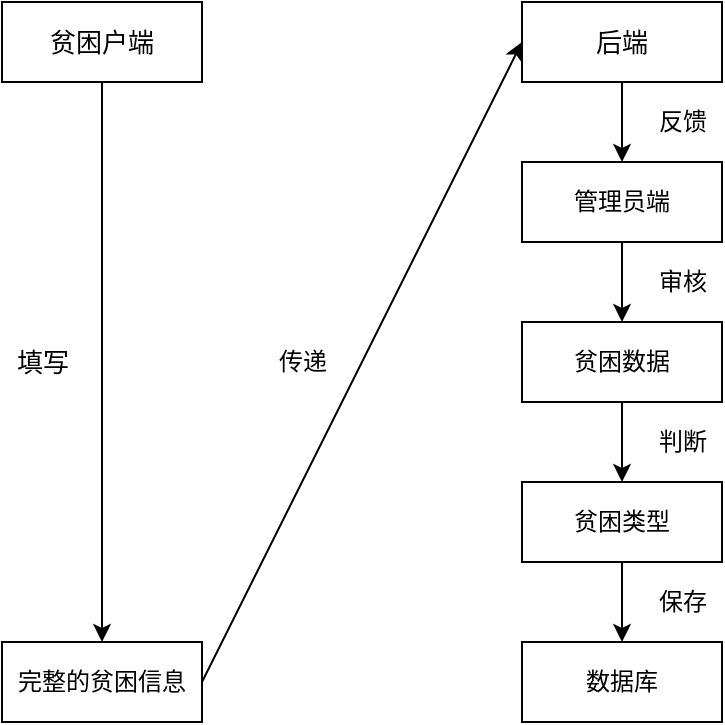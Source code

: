 <mxfile version="14.6.13" type="github" pages="5"><diagram id="RVEgbbkbFATbmKP0elLa" name="Page-1"><mxGraphModel dx="1038" dy="580" grid="0" gridSize="10" guides="1" tooltips="1" connect="1" arrows="1" fold="1" page="1" pageScale="1" pageWidth="827" pageHeight="1169" math="0" shadow="0"><root><mxCell id="0"/><mxCell id="1" parent="0"/><mxCell id="ZHGx2HZGE8gL_syY8hRg-3" value="" style="edgeStyle=orthogonalEdgeStyle;rounded=0;orthogonalLoop=1;jettySize=auto;html=1;" parent="1" source="ZHGx2HZGE8gL_syY8hRg-1" target="ZHGx2HZGE8gL_syY8hRg-2" edge="1"><mxGeometry relative="1" as="geometry"/></mxCell><mxCell id="ZHGx2HZGE8gL_syY8hRg-1" value="&lt;font style=&quot;font-size: 13px&quot;&gt;贫困户端&lt;/font&gt;" style="rounded=0;whiteSpace=wrap;html=1;" parent="1" vertex="1"><mxGeometry x="80" y="160" width="100" height="40" as="geometry"/></mxCell><mxCell id="ZHGx2HZGE8gL_syY8hRg-2" value="完整的贫困信息" style="rounded=0;whiteSpace=wrap;html=1;" parent="1" vertex="1"><mxGeometry x="80" y="480" width="100" height="40" as="geometry"/></mxCell><mxCell id="ZHGx2HZGE8gL_syY8hRg-4" value="&lt;font style=&quot;font-size: 13px&quot;&gt;填写&lt;/font&gt;" style="text;html=1;align=center;verticalAlign=middle;resizable=0;points=[];autosize=1;strokeColor=none;" parent="1" vertex="1"><mxGeometry x="80" y="330" width="40" height="20" as="geometry"/></mxCell><mxCell id="ZHGx2HZGE8gL_syY8hRg-13" style="edgeStyle=orthogonalEdgeStyle;rounded=0;orthogonalLoop=1;jettySize=auto;html=1;" parent="1" source="ZHGx2HZGE8gL_syY8hRg-8" edge="1"><mxGeometry relative="1" as="geometry"><mxPoint x="390" y="240" as="targetPoint"/></mxGeometry></mxCell><mxCell id="ZHGx2HZGE8gL_syY8hRg-8" value="&lt;font style=&quot;font-size: 13px&quot;&gt;后端&lt;/font&gt;" style="rounded=0;whiteSpace=wrap;html=1;" parent="1" vertex="1"><mxGeometry x="340" y="160" width="100" height="40" as="geometry"/></mxCell><mxCell id="ZHGx2HZGE8gL_syY8hRg-10" value="" style="endArrow=classic;html=1;entryX=0;entryY=0.5;entryDx=0;entryDy=0;exitX=1;exitY=0.5;exitDx=0;exitDy=0;" parent="1" source="ZHGx2HZGE8gL_syY8hRg-2" target="ZHGx2HZGE8gL_syY8hRg-8" edge="1"><mxGeometry width="50" height="50" relative="1" as="geometry"><mxPoint x="180" y="430" as="sourcePoint"/><mxPoint x="330" y="180" as="targetPoint"/><Array as="points"/></mxGeometry></mxCell><mxCell id="ZHGx2HZGE8gL_syY8hRg-11" value="传递" style="text;html=1;align=center;verticalAlign=middle;resizable=0;points=[];autosize=1;strokeColor=none;" parent="1" vertex="1"><mxGeometry x="210" y="330" width="40" height="20" as="geometry"/></mxCell><mxCell id="ZHGx2HZGE8gL_syY8hRg-16" style="edgeStyle=orthogonalEdgeStyle;rounded=0;orthogonalLoop=1;jettySize=auto;html=1;" parent="1" source="ZHGx2HZGE8gL_syY8hRg-14" edge="1"><mxGeometry relative="1" as="geometry"><mxPoint x="390" y="320" as="targetPoint"/></mxGeometry></mxCell><mxCell id="ZHGx2HZGE8gL_syY8hRg-14" value="管理员端" style="rounded=0;whiteSpace=wrap;html=1;" parent="1" vertex="1"><mxGeometry x="340" y="240" width="100" height="40" as="geometry"/></mxCell><mxCell id="ZHGx2HZGE8gL_syY8hRg-15" value="反馈" style="text;html=1;align=center;verticalAlign=middle;resizable=0;points=[];autosize=1;strokeColor=none;" parent="1" vertex="1"><mxGeometry x="400" y="210" width="40" height="20" as="geometry"/></mxCell><mxCell id="ZHGx2HZGE8gL_syY8hRg-20" value="" style="edgeStyle=orthogonalEdgeStyle;rounded=0;orthogonalLoop=1;jettySize=auto;html=1;" parent="1" source="ZHGx2HZGE8gL_syY8hRg-17" target="ZHGx2HZGE8gL_syY8hRg-19" edge="1"><mxGeometry relative="1" as="geometry"/></mxCell><mxCell id="ZHGx2HZGE8gL_syY8hRg-17" value="贫困数据" style="rounded=0;whiteSpace=wrap;html=1;" parent="1" vertex="1"><mxGeometry x="340" y="320" width="100" height="40" as="geometry"/></mxCell><mxCell id="ZHGx2HZGE8gL_syY8hRg-18" value="审核" style="text;html=1;align=center;verticalAlign=middle;resizable=0;points=[];autosize=1;strokeColor=none;" parent="1" vertex="1"><mxGeometry x="400" y="290" width="40" height="20" as="geometry"/></mxCell><mxCell id="ZHGx2HZGE8gL_syY8hRg-23" value="" style="edgeStyle=orthogonalEdgeStyle;rounded=0;orthogonalLoop=1;jettySize=auto;html=1;" parent="1" source="ZHGx2HZGE8gL_syY8hRg-19" target="ZHGx2HZGE8gL_syY8hRg-22" edge="1"><mxGeometry relative="1" as="geometry"/></mxCell><mxCell id="ZHGx2HZGE8gL_syY8hRg-19" value="贫困类型" style="rounded=0;whiteSpace=wrap;html=1;" parent="1" vertex="1"><mxGeometry x="340" y="400" width="100" height="40" as="geometry"/></mxCell><mxCell id="ZHGx2HZGE8gL_syY8hRg-21" value="判断" style="text;html=1;align=center;verticalAlign=middle;resizable=0;points=[];autosize=1;strokeColor=none;" parent="1" vertex="1"><mxGeometry x="400" y="370" width="40" height="20" as="geometry"/></mxCell><mxCell id="ZHGx2HZGE8gL_syY8hRg-22" value="数据库" style="rounded=0;whiteSpace=wrap;html=1;" parent="1" vertex="1"><mxGeometry x="340" y="480" width="100" height="40" as="geometry"/></mxCell><mxCell id="ZHGx2HZGE8gL_syY8hRg-24" value="保存" style="text;html=1;align=center;verticalAlign=middle;resizable=0;points=[];autosize=1;strokeColor=none;" parent="1" vertex="1"><mxGeometry x="400" y="450" width="40" height="20" as="geometry"/></mxCell></root></mxGraphModel></diagram><diagram id="8DiOGM7AH7LgtDEzM663" name="Page-2"><mxGraphModel dx="1038" dy="580" grid="0" gridSize="10" guides="1" tooltips="1" connect="1" arrows="1" fold="1" page="1" pageScale="1" pageWidth="827" pageHeight="1169" math="0" shadow="0"><root><mxCell id="jmt0HAjEI3Izf8CFsgJx-0"/><mxCell id="jmt0HAjEI3Izf8CFsgJx-1" parent="jmt0HAjEI3Izf8CFsgJx-0"/><mxCell id="jKVsdHDgzJNR6qKINqi9-1" value="" style="edgeStyle=orthogonalEdgeStyle;rounded=0;orthogonalLoop=1;jettySize=auto;html=1;" parent="jmt0HAjEI3Izf8CFsgJx-1" source="NeMFej2NEnj7kjuR1-jh-0" target="jKVsdHDgzJNR6qKINqi9-0" edge="1"><mxGeometry relative="1" as="geometry"/></mxCell><mxCell id="NeMFej2NEnj7kjuR1-jh-0" value="管理员端" style="rounded=0;whiteSpace=wrap;html=1;" parent="jmt0HAjEI3Izf8CFsgJx-1" vertex="1"><mxGeometry x="80" y="160" width="100" height="40" as="geometry"/></mxCell><mxCell id="jKVsdHDgzJNR6qKINqi9-4" value="" style="edgeStyle=orthogonalEdgeStyle;rounded=0;orthogonalLoop=1;jettySize=auto;html=1;" parent="jmt0HAjEI3Izf8CFsgJx-1" source="jKVsdHDgzJNR6qKINqi9-0" target="jKVsdHDgzJNR6qKINqi9-3" edge="1"><mxGeometry relative="1" as="geometry"/></mxCell><mxCell id="jKVsdHDgzJNR6qKINqi9-0" value="贫困信息" style="rounded=0;whiteSpace=wrap;html=1;" parent="jmt0HAjEI3Izf8CFsgJx-1" vertex="1"><mxGeometry x="80" y="260" width="100" height="40" as="geometry"/></mxCell><mxCell id="jKVsdHDgzJNR6qKINqi9-2" value="查看" style="text;html=1;align=center;verticalAlign=middle;resizable=0;points=[];autosize=1;strokeColor=none;" parent="jmt0HAjEI3Izf8CFsgJx-1" vertex="1"><mxGeometry x="140" y="220" width="40" height="20" as="geometry"/></mxCell><mxCell id="jKVsdHDgzJNR6qKINqi9-7" value="" style="edgeStyle=orthogonalEdgeStyle;rounded=0;orthogonalLoop=1;jettySize=auto;html=1;" parent="jmt0HAjEI3Izf8CFsgJx-1" source="jKVsdHDgzJNR6qKINqi9-3" target="jKVsdHDgzJNR6qKINqi9-6" edge="1"><mxGeometry relative="1" as="geometry"/></mxCell><mxCell id="jKVsdHDgzJNR6qKINqi9-3" value="帮扶措施" style="rounded=0;whiteSpace=wrap;html=1;" parent="jmt0HAjEI3Izf8CFsgJx-1" vertex="1"><mxGeometry x="80" y="360" width="100" height="40" as="geometry"/></mxCell><mxCell id="jKVsdHDgzJNR6qKINqi9-5" value="制定" style="text;html=1;align=center;verticalAlign=middle;resizable=0;points=[];autosize=1;strokeColor=none;" parent="jmt0HAjEI3Izf8CFsgJx-1" vertex="1"><mxGeometry x="140" y="320" width="40" height="20" as="geometry"/></mxCell><mxCell id="zY1ez2yMlVVjgG79thiP-1" value="" style="edgeStyle=orthogonalEdgeStyle;rounded=0;orthogonalLoop=1;jettySize=auto;html=1;" parent="jmt0HAjEI3Izf8CFsgJx-1" source="jKVsdHDgzJNR6qKINqi9-6" target="zY1ez2yMlVVjgG79thiP-0" edge="1"><mxGeometry relative="1" as="geometry"/></mxCell><mxCell id="jKVsdHDgzJNR6qKINqi9-6" value="贫困户端" style="rounded=0;whiteSpace=wrap;html=1;" parent="jmt0HAjEI3Izf8CFsgJx-1" vertex="1"><mxGeometry x="270" y="360" width="100" height="40" as="geometry"/></mxCell><mxCell id="jKVsdHDgzJNR6qKINqi9-8" value="反馈" style="text;html=1;align=center;verticalAlign=middle;resizable=0;points=[];autosize=1;strokeColor=none;" parent="jmt0HAjEI3Izf8CFsgJx-1" vertex="1"><mxGeometry x="210" y="350" width="40" height="20" as="geometry"/></mxCell><mxCell id="zY1ez2yMlVVjgG79thiP-4" value="" style="edgeStyle=orthogonalEdgeStyle;rounded=0;orthogonalLoop=1;jettySize=auto;html=1;" parent="jmt0HAjEI3Izf8CFsgJx-1" source="zY1ez2yMlVVjgG79thiP-0" target="zY1ez2yMlVVjgG79thiP-3" edge="1"><mxGeometry relative="1" as="geometry"/></mxCell><mxCell id="zY1ez2yMlVVjgG79thiP-0" value="帮扶政策" style="rounded=0;whiteSpace=wrap;html=1;" parent="jmt0HAjEI3Izf8CFsgJx-1" vertex="1"><mxGeometry x="270" y="260" width="100" height="40" as="geometry"/></mxCell><mxCell id="zY1ez2yMlVVjgG79thiP-2" value="确认" style="text;html=1;align=center;verticalAlign=middle;resizable=0;points=[];autosize=1;strokeColor=none;" parent="jmt0HAjEI3Izf8CFsgJx-1" vertex="1"><mxGeometry x="330" y="320" width="40" height="20" as="geometry"/></mxCell><mxCell id="zY1ez2yMlVVjgG79thiP-10" value="" style="edgeStyle=orthogonalEdgeStyle;rounded=0;orthogonalLoop=1;jettySize=auto;html=1;" parent="jmt0HAjEI3Izf8CFsgJx-1" source="zY1ez2yMlVVjgG79thiP-3" target="zY1ez2yMlVVjgG79thiP-9" edge="1"><mxGeometry relative="1" as="geometry"/></mxCell><mxCell id="zY1ez2yMlVVjgG79thiP-3" value="管理员端" style="rounded=0;whiteSpace=wrap;html=1;" parent="jmt0HAjEI3Izf8CFsgJx-1" vertex="1"><mxGeometry x="270" y="160" width="100" height="40" as="geometry"/></mxCell><mxCell id="zY1ez2yMlVVjgG79thiP-5" value="返回" style="text;html=1;align=center;verticalAlign=middle;resizable=0;points=[];autosize=1;strokeColor=none;" parent="jmt0HAjEI3Izf8CFsgJx-1" vertex="1"><mxGeometry x="320" y="220" width="40" height="20" as="geometry"/></mxCell><mxCell id="zY1ez2yMlVVjgG79thiP-9" value="数据库" style="rounded=0;whiteSpace=wrap;html=1;" parent="jmt0HAjEI3Izf8CFsgJx-1" vertex="1"><mxGeometry x="270" y="70" width="100" height="40" as="geometry"/></mxCell><mxCell id="zY1ez2yMlVVjgG79thiP-12" value="保存" style="text;html=1;align=center;verticalAlign=middle;resizable=0;points=[];autosize=1;strokeColor=none;" parent="jmt0HAjEI3Izf8CFsgJx-1" vertex="1"><mxGeometry x="330" y="130" width="40" height="20" as="geometry"/></mxCell></root></mxGraphModel></diagram><diagram id="Kn3-FSIpaba24O-HxqyD" name="Page-3"><mxGraphModel dx="1038" dy="580" grid="0" gridSize="10" guides="1" tooltips="1" connect="1" arrows="1" fold="1" page="1" pageScale="1" pageWidth="827" pageHeight="1169" math="0" shadow="0"><root><mxCell id="clBuz8nkAmh93xDaJ1kK-0"/><mxCell id="clBuz8nkAmh93xDaJ1kK-1" parent="clBuz8nkAmh93xDaJ1kK-0"/><mxCell id="Wf847QC3X3eWWrtRYwwO-2" value="" style="edgeStyle=orthogonalEdgeStyle;rounded=0;orthogonalLoop=1;jettySize=auto;html=1;" parent="clBuz8nkAmh93xDaJ1kK-1" source="Wf847QC3X3eWWrtRYwwO-0" target="Wf847QC3X3eWWrtRYwwO-1" edge="1"><mxGeometry relative="1" as="geometry"/></mxCell><mxCell id="Wf847QC3X3eWWrtRYwwO-0" value="贫困户端" style="rounded=0;whiteSpace=wrap;html=1;" parent="clBuz8nkAmh93xDaJ1kK-1" vertex="1"><mxGeometry x="160" y="160" width="80" height="40" as="geometry"/></mxCell><mxCell id="Wf847QC3X3eWWrtRYwwO-6" value="" style="edgeStyle=orthogonalEdgeStyle;rounded=0;orthogonalLoop=1;jettySize=auto;html=1;" parent="clBuz8nkAmh93xDaJ1kK-1" source="Wf847QC3X3eWWrtRYwwO-1" edge="1"><mxGeometry relative="1" as="geometry"><mxPoint x="200" y="350" as="targetPoint"/></mxGeometry></mxCell><mxCell id="Wf847QC3X3eWWrtRYwwO-1" value="扶贫措施" style="rounded=0;whiteSpace=wrap;html=1;" parent="clBuz8nkAmh93xDaJ1kK-1" vertex="1"><mxGeometry x="160" y="260" width="80" height="40" as="geometry"/></mxCell><mxCell id="Wf847QC3X3eWWrtRYwwO-3" value="查看" style="text;html=1;align=center;verticalAlign=middle;resizable=0;points=[];autosize=1;strokeColor=none;" parent="clBuz8nkAmh93xDaJ1kK-1" vertex="1"><mxGeometry x="200" y="220" width="40" height="20" as="geometry"/></mxCell><mxCell id="Wf847QC3X3eWWrtRYwwO-12" value="" style="edgeStyle=orthogonalEdgeStyle;rounded=0;orthogonalLoop=1;jettySize=auto;html=1;" parent="clBuz8nkAmh93xDaJ1kK-1" source="Wf847QC3X3eWWrtRYwwO-8" target="Wf847QC3X3eWWrtRYwwO-11" edge="1"><mxGeometry relative="1" as="geometry"/></mxCell><mxCell id="Wf847QC3X3eWWrtRYwwO-8" value="管理员端" style="rounded=0;whiteSpace=wrap;html=1;" parent="clBuz8nkAmh93xDaJ1kK-1" vertex="1"><mxGeometry x="300" y="160" width="80" height="40" as="geometry"/></mxCell><mxCell id="Wf847QC3X3eWWrtRYwwO-11" value="帮扶进度" style="rounded=0;whiteSpace=wrap;html=1;" parent="clBuz8nkAmh93xDaJ1kK-1" vertex="1"><mxGeometry x="300" y="260" width="80" height="40" as="geometry"/></mxCell><mxCell id="Wf847QC3X3eWWrtRYwwO-13" value="跟新" style="text;html=1;align=center;verticalAlign=middle;resizable=0;points=[];autosize=1;strokeColor=none;" parent="clBuz8nkAmh93xDaJ1kK-1" vertex="1"><mxGeometry x="350" y="220" width="40" height="20" as="geometry"/></mxCell><mxCell id="Wf847QC3X3eWWrtRYwwO-14" value="" style="endArrow=classic;html=1;entryX=1;entryY=0.5;entryDx=0;entryDy=0;" parent="clBuz8nkAmh93xDaJ1kK-1" target="Wf847QC3X3eWWrtRYwwO-1" edge="1"><mxGeometry width="50" height="50" relative="1" as="geometry"><mxPoint x="300" y="280" as="sourcePoint"/><mxPoint x="440" y="250" as="targetPoint"/></mxGeometry></mxCell><mxCell id="Wf847QC3X3eWWrtRYwwO-15" value="对应" style="text;html=1;align=center;verticalAlign=middle;resizable=0;points=[];autosize=1;strokeColor=none;" parent="clBuz8nkAmh93xDaJ1kK-1" vertex="1"><mxGeometry x="250" y="250" width="40" height="20" as="geometry"/></mxCell><mxCell id="Wf847QC3X3eWWrtRYwwO-18" value="" style="edgeStyle=orthogonalEdgeStyle;rounded=0;orthogonalLoop=1;jettySize=auto;html=1;" parent="clBuz8nkAmh93xDaJ1kK-1" source="Wf847QC3X3eWWrtRYwwO-16" target="Wf847QC3X3eWWrtRYwwO-17" edge="1"><mxGeometry relative="1" as="geometry"/></mxCell><mxCell id="Wf847QC3X3eWWrtRYwwO-16" value="全部实现？" style="rhombus;whiteSpace=wrap;html=1;" parent="clBuz8nkAmh93xDaJ1kK-1" vertex="1"><mxGeometry x="160" y="350" width="80" height="50" as="geometry"/></mxCell><mxCell id="Wf847QC3X3eWWrtRYwwO-21" value="" style="edgeStyle=orthogonalEdgeStyle;rounded=0;orthogonalLoop=1;jettySize=auto;html=1;" parent="clBuz8nkAmh93xDaJ1kK-1" source="Wf847QC3X3eWWrtRYwwO-17" edge="1"><mxGeometry relative="1" as="geometry"><mxPoint x="200" y="530" as="targetPoint"/></mxGeometry></mxCell><mxCell id="Wf847QC3X3eWWrtRYwwO-17" value="跟新贫困数据" style="whiteSpace=wrap;html=1;" parent="clBuz8nkAmh93xDaJ1kK-1" vertex="1"><mxGeometry x="160" y="440" width="80" height="40" as="geometry"/></mxCell><mxCell id="Wf847QC3X3eWWrtRYwwO-19" value="是" style="text;html=1;align=center;verticalAlign=middle;resizable=0;points=[];autosize=1;strokeColor=none;" parent="clBuz8nkAmh93xDaJ1kK-1" vertex="1"><mxGeometry x="200" y="410" width="30" height="20" as="geometry"/></mxCell><mxCell id="Wf847QC3X3eWWrtRYwwO-25" value="" style="endArrow=classic;html=1;exitX=1;exitY=0.5;exitDx=0;exitDy=0;" parent="clBuz8nkAmh93xDaJ1kK-1" source="Wf847QC3X3eWWrtRYwwO-16" edge="1"><mxGeometry width="50" height="50" relative="1" as="geometry"><mxPoint x="250" y="380" as="sourcePoint"/><mxPoint x="200" y="320" as="targetPoint"/><Array as="points"><mxPoint x="280" y="375"/><mxPoint x="280" y="340"/><mxPoint x="280" y="320"/></Array></mxGeometry></mxCell><mxCell id="Wf847QC3X3eWWrtRYwwO-26" value="否" style="text;html=1;align=center;verticalAlign=middle;resizable=0;points=[];autosize=1;strokeColor=none;" parent="clBuz8nkAmh93xDaJ1kK-1" vertex="1"><mxGeometry x="290" y="340" width="30" height="20" as="geometry"/></mxCell><mxCell id="Wf847QC3X3eWWrtRYwwO-30" value="" style="edgeStyle=orthogonalEdgeStyle;rounded=0;orthogonalLoop=1;jettySize=auto;html=1;" parent="clBuz8nkAmh93xDaJ1kK-1" source="Wf847QC3X3eWWrtRYwwO-28" target="Wf847QC3X3eWWrtRYwwO-29" edge="1"><mxGeometry relative="1" as="geometry"/></mxCell><mxCell id="Wf847QC3X3eWWrtRYwwO-28" value="&lt;font style=&quot;font-size: 11px&quot;&gt;是否脱贫？&lt;/font&gt;" style="rhombus;whiteSpace=wrap;html=1;" parent="clBuz8nkAmh93xDaJ1kK-1" vertex="1"><mxGeometry x="160" y="530" width="80" height="50" as="geometry"/></mxCell><mxCell id="Wf847QC3X3eWWrtRYwwO-29" value="脱贫成功" style="whiteSpace=wrap;html=1;" parent="clBuz8nkAmh93xDaJ1kK-1" vertex="1"><mxGeometry x="160" y="620" width="80" height="40" as="geometry"/></mxCell><mxCell id="Wf847QC3X3eWWrtRYwwO-31" value="是" style="text;html=1;align=center;verticalAlign=middle;resizable=0;points=[];autosize=1;strokeColor=none;" parent="clBuz8nkAmh93xDaJ1kK-1" vertex="1"><mxGeometry x="205" y="585" width="30" height="20" as="geometry"/></mxCell><mxCell id="Wf847QC3X3eWWrtRYwwO-36" value="脱贫失败" style="whiteSpace=wrap;html=1;" parent="clBuz8nkAmh93xDaJ1kK-1" vertex="1"><mxGeometry x="290" y="620" width="80" height="40" as="geometry"/></mxCell><mxCell id="Wf847QC3X3eWWrtRYwwO-37" value="" style="endArrow=classic;html=1;exitX=1;exitY=0.5;exitDx=0;exitDy=0;entryX=0.5;entryY=0;entryDx=0;entryDy=0;" parent="clBuz8nkAmh93xDaJ1kK-1" source="Wf847QC3X3eWWrtRYwwO-28" target="Wf847QC3X3eWWrtRYwwO-36" edge="1"><mxGeometry width="50" height="50" relative="1" as="geometry"><mxPoint x="250" y="550" as="sourcePoint"/><mxPoint x="349" y="610" as="targetPoint"/><Array as="points"><mxPoint x="330" y="555"/></Array></mxGeometry></mxCell><mxCell id="Wf847QC3X3eWWrtRYwwO-38" value="否" style="text;html=1;align=center;verticalAlign=middle;resizable=0;points=[];autosize=1;strokeColor=none;" parent="clBuz8nkAmh93xDaJ1kK-1" vertex="1"><mxGeometry x="270" y="530" width="30" height="20" as="geometry"/></mxCell></root></mxGraphModel></diagram><diagram id="pLHdfON3v0fF-96sUOlj" name="Page-4"><mxGraphModel dx="2076" dy="1160" grid="0" gridSize="10" guides="1" tooltips="1" connect="1" arrows="1" fold="1" page="1" pageScale="1" pageWidth="3300" pageHeight="4681" math="0" shadow="0"><root><mxCell id="DfgoQ8qtrPg1D8OVxDJp-0"/><mxCell id="DfgoQ8qtrPg1D8OVxDJp-1" parent="DfgoQ8qtrPg1D8OVxDJp-0"/><mxCell id="DfgoQ8qtrPg1D8OVxDJp-4" value="&lt;font style=&quot;font-size: 24px&quot;&gt;贫困信息&lt;/font&gt;" style="rounded=0;whiteSpace=wrap;html=1;" vertex="1" parent="DfgoQ8qtrPg1D8OVxDJp-1"><mxGeometry x="1390" y="590" width="170" height="80" as="geometry"/></mxCell><mxCell id="DfgoQ8qtrPg1D8OVxDJp-5" value="&lt;font style=&quot;font-size: 24px&quot;&gt;人口数&lt;/font&gt;" style="ellipse;whiteSpace=wrap;html=1;" vertex="1" parent="DfgoQ8qtrPg1D8OVxDJp-1"><mxGeometry x="1560" y="288" width="120" height="80" as="geometry"/></mxCell><mxCell id="DfgoQ8qtrPg1D8OVxDJp-6" value="户主名" style="ellipse;whiteSpace=wrap;html=1;fontSize=24;" vertex="1" parent="DfgoQ8qtrPg1D8OVxDJp-1"><mxGeometry x="1743" y="450" width="120" height="80" as="geometry"/></mxCell><mxCell id="DfgoQ8qtrPg1D8OVxDJp-7" value="&lt;font style=&quot;font-size: 24px&quot;&gt;文化程度&lt;/font&gt;" style="ellipse;whiteSpace=wrap;html=1;" vertex="1" parent="DfgoQ8qtrPg1D8OVxDJp-1"><mxGeometry x="1840" y="690" width="120" height="80" as="geometry"/></mxCell><mxCell id="DfgoQ8qtrPg1D8OVxDJp-8" value="&lt;font style=&quot;font-size: 24px&quot;&gt;联系电话&lt;/font&gt;" style="ellipse;whiteSpace=wrap;html=1;" vertex="1" parent="DfgoQ8qtrPg1D8OVxDJp-1"><mxGeometry x="1270" y="820" width="120" height="80" as="geometry"/></mxCell><mxCell id="DfgoQ8qtrPg1D8OVxDJp-9" value="&lt;font style=&quot;font-size: 24px&quot;&gt;健康状况&lt;/font&gt;" style="ellipse;whiteSpace=wrap;html=1;" vertex="1" parent="DfgoQ8qtrPg1D8OVxDJp-1"><mxGeometry x="1690" y="750" width="120" height="80" as="geometry"/></mxCell><mxCell id="DfgoQ8qtrPg1D8OVxDJp-10" value="&lt;font style=&quot;font-size: 24px&quot;&gt;家庭住址&lt;/font&gt;" style="ellipse;whiteSpace=wrap;html=1;" vertex="1" parent="DfgoQ8qtrPg1D8OVxDJp-1"><mxGeometry x="1580" y="820" width="120" height="80" as="geometry"/></mxCell><mxCell id="DfgoQ8qtrPg1D8OVxDJp-11" value="&lt;font style=&quot;font-size: 24px&quot;&gt;贫困类型&lt;/font&gt;" style="ellipse;whiteSpace=wrap;html=1;" vertex="1" parent="DfgoQ8qtrPg1D8OVxDJp-1"><mxGeometry x="1415" y="880" width="120" height="80" as="geometry"/></mxCell><mxCell id="DfgoQ8qtrPg1D8OVxDJp-12" value="&lt;font style=&quot;font-size: 24px&quot;&gt;在校生数量&lt;/font&gt;" style="ellipse;whiteSpace=wrap;html=1;" vertex="1" parent="DfgoQ8qtrPg1D8OVxDJp-1"><mxGeometry x="1167" y="334" width="120" height="80" as="geometry"/></mxCell><mxCell id="DfgoQ8qtrPg1D8OVxDJp-13" value="&lt;span style=&quot;font-size: 24px&quot;&gt;劳动力人数&lt;/span&gt;" style="ellipse;whiteSpace=wrap;html=1;" vertex="1" parent="DfgoQ8qtrPg1D8OVxDJp-1"><mxGeometry x="1295" y="285" width="120" height="80" as="geometry"/></mxCell><mxCell id="DfgoQ8qtrPg1D8OVxDJp-14" value="&lt;font style=&quot;font-size: 24px&quot;&gt;人均收入&lt;/font&gt;" style="ellipse;whiteSpace=wrap;html=1;" vertex="1" parent="DfgoQ8qtrPg1D8OVxDJp-1"><mxGeometry x="1117" y="780" width="120" height="80" as="geometry"/></mxCell><mxCell id="DfgoQ8qtrPg1D8OVxDJp-15" value="&lt;font style=&quot;font-size: 24px&quot;&gt;详细情况&lt;/font&gt;" style="ellipse;whiteSpace=wrap;html=1;" vertex="1" parent="DfgoQ8qtrPg1D8OVxDJp-1"><mxGeometry x="1030" y="690" width="120" height="80" as="geometry"/></mxCell><mxCell id="DfgoQ8qtrPg1D8OVxDJp-16" value="&lt;font style=&quot;font-size: 24px&quot;&gt;是否验证&lt;/font&gt;" style="ellipse;whiteSpace=wrap;html=1;" vertex="1" parent="DfgoQ8qtrPg1D8OVxDJp-1"><mxGeometry x="1663" y="365" width="120" height="80" as="geometry"/></mxCell><mxCell id="DfgoQ8qtrPg1D8OVxDJp-17" value="&lt;font style=&quot;font-size: 24px&quot;&gt;是否脱贫&lt;/font&gt;" style="ellipse;whiteSpace=wrap;html=1;" vertex="1" parent="DfgoQ8qtrPg1D8OVxDJp-1"><mxGeometry x="1096" y="450" width="120" height="80" as="geometry"/></mxCell><mxCell id="DfgoQ8qtrPg1D8OVxDJp-24" value="" style="endArrow=none;html=1;fontSize=24;entryX=0;entryY=1;entryDx=0;entryDy=0;" edge="1" parent="DfgoQ8qtrPg1D8OVxDJp-1" target="DfgoQ8qtrPg1D8OVxDJp-16"><mxGeometry width="50" height="50" relative="1" as="geometry"><mxPoint x="1510" y="590" as="sourcePoint"/><mxPoint x="1590" y="510" as="targetPoint"/></mxGeometry></mxCell><mxCell id="DfgoQ8qtrPg1D8OVxDJp-26" value="" style="endArrow=none;html=1;fontSize=24;exitX=0.75;exitY=0;exitDx=0;exitDy=0;entryX=0;entryY=1;entryDx=0;entryDy=0;" edge="1" parent="DfgoQ8qtrPg1D8OVxDJp-1" source="DfgoQ8qtrPg1D8OVxDJp-4" target="DfgoQ8qtrPg1D8OVxDJp-6"><mxGeometry width="50" height="50" relative="1" as="geometry"><mxPoint x="1510" y="590" as="sourcePoint"/><mxPoint x="1560" y="540" as="targetPoint"/></mxGeometry></mxCell><mxCell id="DfgoQ8qtrPg1D8OVxDJp-27" value="" style="endArrow=none;html=1;fontSize=24;entryX=0.325;entryY=0.969;entryDx=0;entryDy=0;entryPerimeter=0;" edge="1" parent="DfgoQ8qtrPg1D8OVxDJp-1" target="DfgoQ8qtrPg1D8OVxDJp-5"><mxGeometry width="50" height="50" relative="1" as="geometry"><mxPoint x="1502" y="590" as="sourcePoint"/><mxPoint x="1560" y="540" as="targetPoint"/></mxGeometry></mxCell><mxCell id="DfgoQ8qtrPg1D8OVxDJp-28" value="" style="endArrow=none;html=1;fontSize=24;exitX=0.5;exitY=0;exitDx=0;exitDy=0;entryX=0.5;entryY=1;entryDx=0;entryDy=0;" edge="1" parent="DfgoQ8qtrPg1D8OVxDJp-1" source="DfgoQ8qtrPg1D8OVxDJp-4" target="DfgoQ8qtrPg1D8OVxDJp-13"><mxGeometry width="50" height="50" relative="1" as="geometry"><mxPoint x="1510" y="590" as="sourcePoint"/><mxPoint x="1560" y="540" as="targetPoint"/></mxGeometry></mxCell><mxCell id="DfgoQ8qtrPg1D8OVxDJp-29" value="" style="endArrow=none;html=1;fontSize=24;exitX=0.371;exitY=-0.006;exitDx=0;exitDy=0;entryX=1;entryY=1;entryDx=0;entryDy=0;exitPerimeter=0;" edge="1" parent="DfgoQ8qtrPg1D8OVxDJp-1" source="DfgoQ8qtrPg1D8OVxDJp-4" target="DfgoQ8qtrPg1D8OVxDJp-12"><mxGeometry width="50" height="50" relative="1" as="geometry"><mxPoint x="1510" y="590" as="sourcePoint"/><mxPoint x="1560" y="540" as="targetPoint"/></mxGeometry></mxCell><mxCell id="DfgoQ8qtrPg1D8OVxDJp-30" value="" style="endArrow=none;html=1;fontSize=24;exitX=0.159;exitY=0.019;exitDx=0;exitDy=0;exitPerimeter=0;entryX=1;entryY=1;entryDx=0;entryDy=0;" edge="1" parent="DfgoQ8qtrPg1D8OVxDJp-1" source="DfgoQ8qtrPg1D8OVxDJp-4" target="DfgoQ8qtrPg1D8OVxDJp-17"><mxGeometry width="50" height="50" relative="1" as="geometry"><mxPoint x="1510" y="590" as="sourcePoint"/><mxPoint x="1310" y="530" as="targetPoint"/></mxGeometry></mxCell><mxCell id="DfgoQ8qtrPg1D8OVxDJp-31" value="" style="endArrow=none;html=1;fontSize=24;entryX=0.5;entryY=1;entryDx=0;entryDy=0;exitX=0.5;exitY=0;exitDx=0;exitDy=0;" edge="1" parent="DfgoQ8qtrPg1D8OVxDJp-1" source="DfgoQ8qtrPg1D8OVxDJp-11" target="DfgoQ8qtrPg1D8OVxDJp-4"><mxGeometry width="50" height="50" relative="1" as="geometry"><mxPoint x="1510" y="840" as="sourcePoint"/><mxPoint x="1560" y="790" as="targetPoint"/></mxGeometry></mxCell><mxCell id="DfgoQ8qtrPg1D8OVxDJp-32" value="" style="endArrow=none;html=1;fontSize=24;exitX=0;exitY=0;exitDx=0;exitDy=0;" edge="1" parent="DfgoQ8qtrPg1D8OVxDJp-1" source="DfgoQ8qtrPg1D8OVxDJp-10"><mxGeometry width="50" height="50" relative="1" as="geometry"><mxPoint x="1510" y="840" as="sourcePoint"/><mxPoint x="1490" y="670" as="targetPoint"/></mxGeometry></mxCell><mxCell id="DfgoQ8qtrPg1D8OVxDJp-33" value="" style="endArrow=none;html=1;fontSize=24;exitX=0;exitY=0;exitDx=0;exitDy=0;" edge="1" parent="DfgoQ8qtrPg1D8OVxDJp-1" source="DfgoQ8qtrPg1D8OVxDJp-9"><mxGeometry width="50" height="50" relative="1" as="geometry"><mxPoint x="1510" y="840" as="sourcePoint"/><mxPoint x="1501" y="670" as="targetPoint"/></mxGeometry></mxCell><mxCell id="DfgoQ8qtrPg1D8OVxDJp-34" value="" style="endArrow=none;html=1;fontSize=24;entryX=0.75;entryY=1;entryDx=0;entryDy=0;exitX=0.024;exitY=0.271;exitDx=0;exitDy=0;exitPerimeter=0;" edge="1" parent="DfgoQ8qtrPg1D8OVxDJp-1" source="DfgoQ8qtrPg1D8OVxDJp-7" target="DfgoQ8qtrPg1D8OVxDJp-4"><mxGeometry width="50" height="50" relative="1" as="geometry"><mxPoint x="1680" y="970" as="sourcePoint"/><mxPoint x="1730" y="920" as="targetPoint"/></mxGeometry></mxCell><mxCell id="DfgoQ8qtrPg1D8OVxDJp-35" value="" style="endArrow=none;html=1;fontSize=24;entryX=0.331;entryY=1.015;entryDx=0;entryDy=0;entryPerimeter=0;" edge="1" parent="DfgoQ8qtrPg1D8OVxDJp-1" source="DfgoQ8qtrPg1D8OVxDJp-8" target="DfgoQ8qtrPg1D8OVxDJp-4"><mxGeometry width="50" height="50" relative="1" as="geometry"><mxPoint x="1680" y="730" as="sourcePoint"/><mxPoint x="1730" y="680" as="targetPoint"/></mxGeometry></mxCell><mxCell id="DfgoQ8qtrPg1D8OVxDJp-36" value="" style="endArrow=none;html=1;fontSize=24;exitX=0.994;exitY=0.3;exitDx=0;exitDy=0;exitPerimeter=0;" edge="1" parent="DfgoQ8qtrPg1D8OVxDJp-1" source="DfgoQ8qtrPg1D8OVxDJp-14"><mxGeometry width="50" height="50" relative="1" as="geometry"><mxPoint x="1600" y="650" as="sourcePoint"/><mxPoint x="1430" y="671" as="targetPoint"/></mxGeometry></mxCell><mxCell id="DfgoQ8qtrPg1D8OVxDJp-38" value="" style="endArrow=none;html=1;fontSize=24;exitX=1;exitY=0.5;exitDx=0;exitDy=0;" edge="1" parent="DfgoQ8qtrPg1D8OVxDJp-1" source="DfgoQ8qtrPg1D8OVxDJp-15"><mxGeometry width="50" height="50" relative="1" as="geometry"><mxPoint x="1600" y="650" as="sourcePoint"/><mxPoint x="1405" y="670" as="targetPoint"/></mxGeometry></mxCell><mxCell id="DfgoQ8qtrPg1D8OVxDJp-39" value="&lt;font style=&quot;font-size: 24px&quot;&gt;用户信息&lt;/font&gt;" style="rounded=0;whiteSpace=wrap;html=1;" vertex="1" parent="DfgoQ8qtrPg1D8OVxDJp-1"><mxGeometry x="802" y="590" width="170" height="80" as="geometry"/></mxCell><mxCell id="DfgoQ8qtrPg1D8OVxDJp-40" value="&lt;font style=&quot;font-size: 24px&quot;&gt;用户ID&lt;/font&gt;" style="ellipse;whiteSpace=wrap;html=1;" vertex="1" parent="DfgoQ8qtrPg1D8OVxDJp-1"><mxGeometry x="842" y="370" width="120" height="80" as="geometry"/></mxCell><mxCell id="DfgoQ8qtrPg1D8OVxDJp-41" value="&lt;font style=&quot;font-size: 24px&quot;&gt;姓名&lt;/font&gt;" style="ellipse;whiteSpace=wrap;html=1;" vertex="1" parent="DfgoQ8qtrPg1D8OVxDJp-1"><mxGeometry x="612" y="430" width="120" height="80" as="geometry"/></mxCell><mxCell id="DfgoQ8qtrPg1D8OVxDJp-42" value="&lt;font style=&quot;font-size: 24px&quot;&gt;邮箱&lt;/font&gt;" style="ellipse;whiteSpace=wrap;html=1;" vertex="1" parent="DfgoQ8qtrPg1D8OVxDJp-1"><mxGeometry x="562" y="600" width="120" height="80" as="geometry"/></mxCell><mxCell id="DfgoQ8qtrPg1D8OVxDJp-43" value="&lt;font style=&quot;font-size: 24px&quot;&gt;电话&lt;/font&gt;" style="ellipse;whiteSpace=wrap;html=1;" vertex="1" parent="DfgoQ8qtrPg1D8OVxDJp-1"><mxGeometry x="602" y="750" width="120" height="80" as="geometry"/></mxCell><mxCell id="DfgoQ8qtrPg1D8OVxDJp-44" value="&lt;font style=&quot;font-size: 24px&quot;&gt;密码&lt;/font&gt;" style="ellipse;whiteSpace=wrap;html=1;" vertex="1" parent="DfgoQ8qtrPg1D8OVxDJp-1"><mxGeometry x="842" y="790" width="120" height="80" as="geometry"/></mxCell><mxCell id="DfgoQ8qtrPg1D8OVxDJp-45" value="关联" style="rhombus;whiteSpace=wrap;html=1;fontSize=24;" vertex="1" parent="DfgoQ8qtrPg1D8OVxDJp-1"><mxGeometry x="1127" y="590" width="120" height="80" as="geometry"/></mxCell><mxCell id="DfgoQ8qtrPg1D8OVxDJp-46" value="" style="endArrow=none;html=1;fontSize=24;exitX=1;exitY=0.5;exitDx=0;exitDy=0;entryX=0;entryY=0.5;entryDx=0;entryDy=0;" edge="1" parent="DfgoQ8qtrPg1D8OVxDJp-1" source="DfgoQ8qtrPg1D8OVxDJp-45" target="DfgoQ8qtrPg1D8OVxDJp-4"><mxGeometry width="50" height="50" relative="1" as="geometry"><mxPoint x="1230" y="850" as="sourcePoint"/><mxPoint x="1280" y="800" as="targetPoint"/></mxGeometry></mxCell><mxCell id="DfgoQ8qtrPg1D8OVxDJp-47" value="" style="endArrow=none;html=1;fontSize=24;entryX=0;entryY=0.5;entryDx=0;entryDy=0;exitX=1;exitY=0.5;exitDx=0;exitDy=0;" edge="1" parent="DfgoQ8qtrPg1D8OVxDJp-1" source="DfgoQ8qtrPg1D8OVxDJp-39" target="DfgoQ8qtrPg1D8OVxDJp-45"><mxGeometry width="50" height="50" relative="1" as="geometry"><mxPoint x="1230" y="850" as="sourcePoint"/><mxPoint x="1280" y="800" as="targetPoint"/></mxGeometry></mxCell><mxCell id="DfgoQ8qtrPg1D8OVxDJp-48" style="edgeStyle=orthogonalEdgeStyle;rounded=0;orthogonalLoop=1;jettySize=auto;html=1;exitX=0.5;exitY=1;exitDx=0;exitDy=0;fontSize=24;" edge="1" parent="DfgoQ8qtrPg1D8OVxDJp-1" source="DfgoQ8qtrPg1D8OVxDJp-41" target="DfgoQ8qtrPg1D8OVxDJp-41"><mxGeometry relative="1" as="geometry"/></mxCell><mxCell id="DfgoQ8qtrPg1D8OVxDJp-49" value="" style="endArrow=none;html=1;fontSize=24;exitX=0.5;exitY=0;exitDx=0;exitDy=0;" edge="1" parent="DfgoQ8qtrPg1D8OVxDJp-1" source="DfgoQ8qtrPg1D8OVxDJp-44"><mxGeometry width="50" height="50" relative="1" as="geometry"><mxPoint x="1512" y="850" as="sourcePoint"/><mxPoint x="892" y="670" as="targetPoint"/></mxGeometry></mxCell><mxCell id="DfgoQ8qtrPg1D8OVxDJp-50" value="" style="endArrow=none;html=1;fontSize=24;entryX=0.25;entryY=1;entryDx=0;entryDy=0;exitX=1;exitY=0.5;exitDx=0;exitDy=0;" edge="1" parent="DfgoQ8qtrPg1D8OVxDJp-1" source="DfgoQ8qtrPg1D8OVxDJp-43" target="DfgoQ8qtrPg1D8OVxDJp-39"><mxGeometry width="50" height="50" relative="1" as="geometry"><mxPoint x="1512" y="850" as="sourcePoint"/><mxPoint x="1562" y="800" as="targetPoint"/></mxGeometry></mxCell><mxCell id="DfgoQ8qtrPg1D8OVxDJp-51" value="" style="endArrow=none;html=1;fontSize=24;entryX=0;entryY=0.5;entryDx=0;entryDy=0;exitX=1;exitY=0.5;exitDx=0;exitDy=0;" edge="1" parent="DfgoQ8qtrPg1D8OVxDJp-1" source="DfgoQ8qtrPg1D8OVxDJp-42" target="DfgoQ8qtrPg1D8OVxDJp-39"><mxGeometry width="50" height="50" relative="1" as="geometry"><mxPoint x="1512" y="850" as="sourcePoint"/><mxPoint x="1562" y="800" as="targetPoint"/></mxGeometry></mxCell><mxCell id="DfgoQ8qtrPg1D8OVxDJp-52" value="" style="endArrow=none;html=1;fontSize=24;entryX=1;entryY=0.5;entryDx=0;entryDy=0;exitX=0.25;exitY=0;exitDx=0;exitDy=0;" edge="1" parent="DfgoQ8qtrPg1D8OVxDJp-1" source="DfgoQ8qtrPg1D8OVxDJp-39" target="DfgoQ8qtrPg1D8OVxDJp-41"><mxGeometry width="50" height="50" relative="1" as="geometry"><mxPoint x="1512" y="850" as="sourcePoint"/><mxPoint x="1562" y="800" as="targetPoint"/></mxGeometry></mxCell><mxCell id="DfgoQ8qtrPg1D8OVxDJp-53" value="" style="endArrow=none;html=1;fontSize=24;entryX=0.5;entryY=1;entryDx=0;entryDy=0;exitX=0.5;exitY=0;exitDx=0;exitDy=0;" edge="1" parent="DfgoQ8qtrPg1D8OVxDJp-1" source="DfgoQ8qtrPg1D8OVxDJp-39" target="DfgoQ8qtrPg1D8OVxDJp-40"><mxGeometry width="50" height="50" relative="1" as="geometry"><mxPoint x="1512" y="850" as="sourcePoint"/><mxPoint x="1562" y="800" as="targetPoint"/></mxGeometry></mxCell><mxCell id="DfgoQ8qtrPg1D8OVxDJp-54" value="&lt;span style=&quot;font-size: 24px&quot;&gt;帮扶计划信息&lt;/span&gt;" style="rounded=0;whiteSpace=wrap;html=1;" vertex="1" parent="DfgoQ8qtrPg1D8OVxDJp-1"><mxGeometry x="2062" y="590" width="170" height="80" as="geometry"/></mxCell><mxCell id="DfgoQ8qtrPg1D8OVxDJp-55" value="&lt;font style=&quot;font-size: 24px&quot;&gt;帮扶ID&lt;/font&gt;" style="ellipse;whiteSpace=wrap;html=1;" vertex="1" parent="DfgoQ8qtrPg1D8OVxDJp-1"><mxGeometry x="1971" y="370" width="120" height="80" as="geometry"/></mxCell><mxCell id="DfgoQ8qtrPg1D8OVxDJp-56" value="&lt;font style=&quot;font-size: 24px&quot;&gt;帮扶人姓名&lt;/font&gt;" style="ellipse;whiteSpace=wrap;html=1;" vertex="1" parent="DfgoQ8qtrPg1D8OVxDJp-1"><mxGeometry x="2121" y="270" width="120" height="80" as="geometry"/></mxCell><mxCell id="DfgoQ8qtrPg1D8OVxDJp-57" value="&lt;font style=&quot;font-size: 24px&quot;&gt;帮扶详情&lt;/font&gt;" style="ellipse;whiteSpace=wrap;html=1;" vertex="1" parent="DfgoQ8qtrPg1D8OVxDJp-1"><mxGeometry x="2261" y="330" width="120" height="80" as="geometry"/></mxCell><mxCell id="DfgoQ8qtrPg1D8OVxDJp-58" value="&lt;font style=&quot;font-size: 24px&quot;&gt;预期目标&lt;/font&gt;" style="ellipse;whiteSpace=wrap;html=1;" vertex="1" parent="DfgoQ8qtrPg1D8OVxDJp-1"><mxGeometry x="2321" y="430" width="120" height="80" as="geometry"/></mxCell><mxCell id="DfgoQ8qtrPg1D8OVxDJp-60" value="&lt;font style=&quot;font-size: 24px&quot;&gt;脱贫年份&lt;/font&gt;" style="ellipse;whiteSpace=wrap;html=1;" vertex="1" parent="DfgoQ8qtrPg1D8OVxDJp-1"><mxGeometry x="2341" y="550" width="120" height="80" as="geometry"/></mxCell><mxCell id="DfgoQ8qtrPg1D8OVxDJp-61" value="&lt;font style=&quot;font-size: 24px&quot;&gt;是否脱贫&lt;/font&gt;" style="ellipse;whiteSpace=wrap;html=1;" vertex="1" parent="DfgoQ8qtrPg1D8OVxDJp-1"><mxGeometry x="2361" y="710" width="120" height="80" as="geometry"/></mxCell><mxCell id="DfgoQ8qtrPg1D8OVxDJp-62" value="" style="endArrow=none;html=1;fontSize=24;entryX=0.5;entryY=1;entryDx=0;entryDy=0;" edge="1" parent="DfgoQ8qtrPg1D8OVxDJp-1" target="DfgoQ8qtrPg1D8OVxDJp-55"><mxGeometry width="50" height="50" relative="1" as="geometry"><mxPoint x="2161" y="590" as="sourcePoint"/><mxPoint x="1592" y="640" as="targetPoint"/></mxGeometry></mxCell><mxCell id="DfgoQ8qtrPg1D8OVxDJp-63" value="" style="endArrow=none;html=1;fontSize=24;exitX=0.75;exitY=0;exitDx=0;exitDy=0;entryX=0.5;entryY=1;entryDx=0;entryDy=0;" edge="1" parent="DfgoQ8qtrPg1D8OVxDJp-1" source="DfgoQ8qtrPg1D8OVxDJp-54" target="DfgoQ8qtrPg1D8OVxDJp-56"><mxGeometry width="50" height="50" relative="1" as="geometry"><mxPoint x="1542" y="690" as="sourcePoint"/><mxPoint x="2201" y="390" as="targetPoint"/></mxGeometry></mxCell><mxCell id="DfgoQ8qtrPg1D8OVxDJp-64" value="" style="endArrow=none;html=1;fontSize=24;exitX=0;exitY=0.5;exitDx=0;exitDy=0;entryX=1;entryY=0.5;entryDx=0;entryDy=0;" edge="1" parent="DfgoQ8qtrPg1D8OVxDJp-1" source="DfgoQ8qtrPg1D8OVxDJp-60" target="DfgoQ8qtrPg1D8OVxDJp-54"><mxGeometry width="50" height="50" relative="1" as="geometry"><mxPoint x="2682" y="700" as="sourcePoint"/><mxPoint x="2281" y="680" as="targetPoint"/></mxGeometry></mxCell><mxCell id="DfgoQ8qtrPg1D8OVxDJp-65" value="" style="endArrow=none;html=1;fontSize=24;exitX=0;exitY=1;exitDx=0;exitDy=0;entryX=0.894;entryY=-0.031;entryDx=0;entryDy=0;entryPerimeter=0;" edge="1" parent="DfgoQ8qtrPg1D8OVxDJp-1" source="DfgoQ8qtrPg1D8OVxDJp-57" target="DfgoQ8qtrPg1D8OVxDJp-54"><mxGeometry width="50" height="50" relative="1" as="geometry"><mxPoint x="2692" y="710" as="sourcePoint"/><mxPoint x="2792" y="620" as="targetPoint"/></mxGeometry></mxCell><mxCell id="DfgoQ8qtrPg1D8OVxDJp-66" value="" style="endArrow=none;html=1;fontSize=24;exitX=1;exitY=0.25;exitDx=0;exitDy=0;" edge="1" parent="DfgoQ8qtrPg1D8OVxDJp-1" source="DfgoQ8qtrPg1D8OVxDJp-54"><mxGeometry width="50" height="50" relative="1" as="geometry"><mxPoint x="2702" y="720" as="sourcePoint"/><mxPoint x="2321" y="480" as="targetPoint"/></mxGeometry></mxCell><mxCell id="DfgoQ8qtrPg1D8OVxDJp-67" value="" style="endArrow=none;html=1;fontSize=24;exitX=0;exitY=0;exitDx=0;exitDy=0;entryX=1;entryY=0.75;entryDx=0;entryDy=0;" edge="1" parent="DfgoQ8qtrPg1D8OVxDJp-1" source="DfgoQ8qtrPg1D8OVxDJp-61" target="DfgoQ8qtrPg1D8OVxDJp-54"><mxGeometry width="50" height="50" relative="1" as="geometry"><mxPoint x="1542" y="690" as="sourcePoint"/><mxPoint x="2122" y="670" as="targetPoint"/></mxGeometry></mxCell><mxCell id="DfgoQ8qtrPg1D8OVxDJp-68" value="关联" style="rhombus;whiteSpace=wrap;html=1;fontSize=24;" vertex="1" parent="DfgoQ8qtrPg1D8OVxDJp-1"><mxGeometry x="1770" y="590" width="120" height="80" as="geometry"/></mxCell><mxCell id="DfgoQ8qtrPg1D8OVxDJp-69" value="" style="endArrow=none;html=1;fontSize=24;entryX=1;entryY=0.5;entryDx=0;entryDy=0;exitX=0;exitY=0.5;exitDx=0;exitDy=0;" edge="1" parent="DfgoQ8qtrPg1D8OVxDJp-1" source="DfgoQ8qtrPg1D8OVxDJp-68" target="DfgoQ8qtrPg1D8OVxDJp-4"><mxGeometry width="50" height="50" relative="1" as="geometry"><mxPoint x="1740" y="700" as="sourcePoint"/><mxPoint x="1790" y="650" as="targetPoint"/></mxGeometry></mxCell><mxCell id="DfgoQ8qtrPg1D8OVxDJp-70" value="" style="endArrow=none;html=1;fontSize=24;entryX=0;entryY=0.5;entryDx=0;entryDy=0;exitX=1;exitY=0.5;exitDx=0;exitDy=0;" edge="1" parent="DfgoQ8qtrPg1D8OVxDJp-1" source="DfgoQ8qtrPg1D8OVxDJp-68" target="DfgoQ8qtrPg1D8OVxDJp-54"><mxGeometry width="50" height="50" relative="1" as="geometry"><mxPoint x="1740" y="700" as="sourcePoint"/><mxPoint x="1790" y="650" as="targetPoint"/></mxGeometry></mxCell><mxCell id="DfgoQ8qtrPg1D8OVxDJp-71" value="&lt;span style=&quot;font-size: 24px&quot;&gt;帮扶措施信息&lt;/span&gt;" style="rounded=0;whiteSpace=wrap;html=1;" vertex="1" parent="DfgoQ8qtrPg1D8OVxDJp-1"><mxGeometry x="2062" y="900" width="170" height="80" as="geometry"/></mxCell><mxCell id="DfgoQ8qtrPg1D8OVxDJp-72" value="关联" style="rhombus;whiteSpace=wrap;html=1;fontSize=24;" vertex="1" parent="DfgoQ8qtrPg1D8OVxDJp-1"><mxGeometry x="2087" y="740" width="120" height="80" as="geometry"/></mxCell><mxCell id="DfgoQ8qtrPg1D8OVxDJp-73" value="&lt;font style=&quot;font-size: 24px&quot;&gt;措施ID&lt;/font&gt;" style="ellipse;whiteSpace=wrap;html=1;" vertex="1" parent="DfgoQ8qtrPg1D8OVxDJp-1"><mxGeometry x="2330" y="910" width="120" height="80" as="geometry"/></mxCell><mxCell id="DfgoQ8qtrPg1D8OVxDJp-74" value="&lt;font style=&quot;font-size: 24px&quot;&gt;具体措施&lt;/font&gt;" style="ellipse;whiteSpace=wrap;html=1;" vertex="1" parent="DfgoQ8qtrPg1D8OVxDJp-1"><mxGeometry x="2112" y="1120" width="120" height="80" as="geometry"/></mxCell><mxCell id="DfgoQ8qtrPg1D8OVxDJp-76" value="&lt;font style=&quot;font-size: 24px&quot;&gt;帮扶现状&lt;/font&gt;" style="ellipse;whiteSpace=wrap;html=1;" vertex="1" parent="DfgoQ8qtrPg1D8OVxDJp-1"><mxGeometry x="1940" y="1060" width="120" height="80" as="geometry"/></mxCell><mxCell id="DfgoQ8qtrPg1D8OVxDJp-77" value="&lt;font style=&quot;font-size: 24px&quot;&gt;是否实现&lt;/font&gt;" style="ellipse;whiteSpace=wrap;html=1;" vertex="1" parent="DfgoQ8qtrPg1D8OVxDJp-1"><mxGeometry x="2270" y="1040" width="120" height="80" as="geometry"/></mxCell><mxCell id="DfgoQ8qtrPg1D8OVxDJp-81" value="" style="endArrow=none;html=1;fontSize=24;exitX=0.5;exitY=0;exitDx=0;exitDy=0;entryX=0.5;entryY=1;entryDx=0;entryDy=0;" edge="1" parent="DfgoQ8qtrPg1D8OVxDJp-1" source="DfgoQ8qtrPg1D8OVxDJp-72" target="DfgoQ8qtrPg1D8OVxDJp-54"><mxGeometry width="50" height="50" relative="1" as="geometry"><mxPoint x="2040" y="820" as="sourcePoint"/><mxPoint x="2080" y="750" as="targetPoint"/></mxGeometry></mxCell><mxCell id="DfgoQ8qtrPg1D8OVxDJp-83" value="" style="endArrow=none;html=1;fontSize=24;entryX=0.5;entryY=1;entryDx=0;entryDy=0;exitX=0.5;exitY=0;exitDx=0;exitDy=0;" edge="1" parent="DfgoQ8qtrPg1D8OVxDJp-1" source="DfgoQ8qtrPg1D8OVxDJp-71" target="DfgoQ8qtrPg1D8OVxDJp-72"><mxGeometry width="50" height="50" relative="1" as="geometry"><mxPoint x="1550" y="970" as="sourcePoint"/><mxPoint x="1600" y="920" as="targetPoint"/></mxGeometry></mxCell><mxCell id="DfgoQ8qtrPg1D8OVxDJp-85" value="" style="endArrow=none;html=1;fontSize=24;entryX=0.25;entryY=1;entryDx=0;entryDy=0;exitX=0.5;exitY=0;exitDx=0;exitDy=0;" edge="1" parent="DfgoQ8qtrPg1D8OVxDJp-1" source="DfgoQ8qtrPg1D8OVxDJp-76" target="DfgoQ8qtrPg1D8OVxDJp-71"><mxGeometry width="50" height="50" relative="1" as="geometry"><mxPoint x="1940" y="1040" as="sourcePoint"/><mxPoint x="2040" y="1010" as="targetPoint"/></mxGeometry></mxCell><mxCell id="DfgoQ8qtrPg1D8OVxDJp-86" value="" style="endArrow=none;html=1;fontSize=24;exitX=0;exitY=0.5;exitDx=0;exitDy=0;" edge="1" parent="DfgoQ8qtrPg1D8OVxDJp-1" source="DfgoQ8qtrPg1D8OVxDJp-73"><mxGeometry width="50" height="50" relative="1" as="geometry"><mxPoint x="1840" y="990" as="sourcePoint"/><mxPoint x="2230" y="950" as="targetPoint"/></mxGeometry></mxCell><mxCell id="DfgoQ8qtrPg1D8OVxDJp-87" value="" style="endArrow=none;html=1;fontSize=24;entryX=0.75;entryY=1;entryDx=0;entryDy=0;exitX=0;exitY=0;exitDx=0;exitDy=0;" edge="1" parent="DfgoQ8qtrPg1D8OVxDJp-1" source="DfgoQ8qtrPg1D8OVxDJp-77" target="DfgoQ8qtrPg1D8OVxDJp-71"><mxGeometry width="50" height="50" relative="1" as="geometry"><mxPoint x="1850" y="1000" as="sourcePoint"/><mxPoint x="1950" y="970" as="targetPoint"/></mxGeometry></mxCell><mxCell id="DfgoQ8qtrPg1D8OVxDJp-88" value="" style="endArrow=none;html=1;fontSize=24;entryX=0.5;entryY=1;entryDx=0;entryDy=0;exitX=0.5;exitY=0;exitDx=0;exitDy=0;" edge="1" parent="DfgoQ8qtrPg1D8OVxDJp-1" source="DfgoQ8qtrPg1D8OVxDJp-74" target="DfgoQ8qtrPg1D8OVxDJp-71"><mxGeometry width="50" height="50" relative="1" as="geometry"><mxPoint x="1860" y="1010" as="sourcePoint"/><mxPoint x="1960" y="980" as="targetPoint"/></mxGeometry></mxCell><mxCell id="DfgoQ8qtrPg1D8OVxDJp-89" value="&lt;font style=&quot;font-size: 24px&quot;&gt;新闻信息&lt;/font&gt;" style="rounded=0;whiteSpace=wrap;html=1;" vertex="1" parent="DfgoQ8qtrPg1D8OVxDJp-1"><mxGeometry x="751" y="1189" width="170" height="80" as="geometry"/></mxCell><mxCell id="DfgoQ8qtrPg1D8OVxDJp-90" value="&lt;font style=&quot;font-size: 24px&quot;&gt;新闻ID&lt;/font&gt;" style="ellipse;whiteSpace=wrap;html=1;" vertex="1" parent="DfgoQ8qtrPg1D8OVxDJp-1"><mxGeometry x="776" y="1039" width="120" height="80" as="geometry"/></mxCell><mxCell id="DfgoQ8qtrPg1D8OVxDJp-91" value="&lt;font style=&quot;font-size: 24px&quot;&gt;标题&lt;/font&gt;" style="ellipse;whiteSpace=wrap;html=1;" vertex="1" parent="DfgoQ8qtrPg1D8OVxDJp-1"><mxGeometry x="986" y="1039" width="120" height="80" as="geometry"/></mxCell><mxCell id="DfgoQ8qtrPg1D8OVxDJp-92" value="&lt;font style=&quot;font-size: 24px&quot;&gt;发布人&lt;/font&gt;" style="ellipse;whiteSpace=wrap;html=1;" vertex="1" parent="DfgoQ8qtrPg1D8OVxDJp-1"><mxGeometry x="986" y="1189" width="120" height="80" as="geometry"/></mxCell><mxCell id="DfgoQ8qtrPg1D8OVxDJp-93" value="&lt;font style=&quot;font-size: 24px&quot;&gt;内容&lt;/font&gt;" style="ellipse;whiteSpace=wrap;html=1;" vertex="1" parent="DfgoQ8qtrPg1D8OVxDJp-1"><mxGeometry x="576" y="1039" width="120" height="80" as="geometry"/></mxCell><mxCell id="DfgoQ8qtrPg1D8OVxDJp-94" value="&lt;font style=&quot;font-size: 24px&quot;&gt;类型&lt;/font&gt;" style="ellipse;whiteSpace=wrap;html=1;" vertex="1" parent="DfgoQ8qtrPg1D8OVxDJp-1"><mxGeometry x="561" y="1189" width="120" height="80" as="geometry"/></mxCell><mxCell id="DfgoQ8qtrPg1D8OVxDJp-95" value="" style="endArrow=none;html=1;fontSize=24;exitX=0;exitY=1;exitDx=0;exitDy=0;entryX=0.75;entryY=0;entryDx=0;entryDy=0;" edge="1" parent="DfgoQ8qtrPg1D8OVxDJp-1" source="DfgoQ8qtrPg1D8OVxDJp-91" target="DfgoQ8qtrPg1D8OVxDJp-89"><mxGeometry width="50" height="50" relative="1" as="geometry"><mxPoint x="1286" y="1129" as="sourcePoint"/><mxPoint x="1176" y="1059" as="targetPoint"/></mxGeometry></mxCell><mxCell id="DfgoQ8qtrPg1D8OVxDJp-96" value="" style="endArrow=none;html=1;fontSize=24;entryX=0;entryY=0.5;entryDx=0;entryDy=0;exitX=1;exitY=0.5;exitDx=0;exitDy=0;" edge="1" parent="DfgoQ8qtrPg1D8OVxDJp-1" source="DfgoQ8qtrPg1D8OVxDJp-94" target="DfgoQ8qtrPg1D8OVxDJp-89"><mxGeometry width="50" height="50" relative="1" as="geometry"><mxPoint x="1216" y="1179" as="sourcePoint"/><mxPoint x="1186" y="1069" as="targetPoint"/></mxGeometry></mxCell><mxCell id="DfgoQ8qtrPg1D8OVxDJp-97" value="" style="endArrow=none;html=1;fontSize=24;entryX=0.5;entryY=1;entryDx=0;entryDy=0;exitX=0.5;exitY=0;exitDx=0;exitDy=0;" edge="1" parent="DfgoQ8qtrPg1D8OVxDJp-1" source="DfgoQ8qtrPg1D8OVxDJp-89" target="DfgoQ8qtrPg1D8OVxDJp-90"><mxGeometry width="50" height="50" relative="1" as="geometry"><mxPoint x="1226" y="1189" as="sourcePoint"/><mxPoint x="1196" y="1079" as="targetPoint"/></mxGeometry></mxCell><mxCell id="DfgoQ8qtrPg1D8OVxDJp-98" value="" style="endArrow=none;html=1;fontSize=24;entryX=1;entryY=1;entryDx=0;entryDy=0;exitX=0.25;exitY=0;exitDx=0;exitDy=0;" edge="1" parent="DfgoQ8qtrPg1D8OVxDJp-1" source="DfgoQ8qtrPg1D8OVxDJp-89" target="DfgoQ8qtrPg1D8OVxDJp-93"><mxGeometry width="50" height="50" relative="1" as="geometry"><mxPoint x="1226" y="1189" as="sourcePoint"/><mxPoint x="1196" y="1079" as="targetPoint"/></mxGeometry></mxCell><mxCell id="DfgoQ8qtrPg1D8OVxDJp-99" value="" style="endArrow=none;html=1;fontSize=24;entryX=1;entryY=0.5;entryDx=0;entryDy=0;exitX=0;exitY=0.5;exitDx=0;exitDy=0;" edge="1" parent="DfgoQ8qtrPg1D8OVxDJp-1" source="DfgoQ8qtrPg1D8OVxDJp-92" target="DfgoQ8qtrPg1D8OVxDJp-89"><mxGeometry width="50" height="50" relative="1" as="geometry"><mxPoint x="1226" y="1189" as="sourcePoint"/><mxPoint x="1196" y="1079" as="targetPoint"/></mxGeometry></mxCell><mxCell id="DfgoQ8qtrPg1D8OVxDJp-100" value="&lt;font style=&quot;font-size: 24px&quot;&gt;贫困数量&lt;/font&gt;" style="rounded=0;whiteSpace=wrap;html=1;" vertex="1" parent="DfgoQ8qtrPg1D8OVxDJp-1"><mxGeometry x="1467" y="1194" width="200" height="80" as="geometry"/></mxCell><mxCell id="DfgoQ8qtrPg1D8OVxDJp-101" value="&lt;span style=&quot;font-size: 24px&quot;&gt;登入户数&lt;/span&gt;" style="ellipse;whiteSpace=wrap;html=1;" vertex="1" parent="DfgoQ8qtrPg1D8OVxDJp-1"><mxGeometry x="1407" y="1044" width="120" height="80" as="geometry"/></mxCell><mxCell id="DfgoQ8qtrPg1D8OVxDJp-102" value="&lt;font style=&quot;font-size: 24px&quot;&gt;脱贫户数&lt;/font&gt;" style="ellipse;whiteSpace=wrap;html=1;" vertex="1" parent="DfgoQ8qtrPg1D8OVxDJp-1"><mxGeometry x="1627" y="1044" width="120" height="80" as="geometry"/></mxCell><mxCell id="DfgoQ8qtrPg1D8OVxDJp-103" value="&lt;span style=&quot;font-size: 24px&quot;&gt;总扶贫数&lt;/span&gt;" style="ellipse;whiteSpace=wrap;html=1;" vertex="1" parent="DfgoQ8qtrPg1D8OVxDJp-1"><mxGeometry x="1777" y="1194" width="120" height="80" as="geometry"/></mxCell><mxCell id="DfgoQ8qtrPg1D8OVxDJp-104" value="&lt;span style=&quot;font-size: 24px&quot;&gt;年份&lt;/span&gt;" style="ellipse;whiteSpace=wrap;html=1;" vertex="1" parent="DfgoQ8qtrPg1D8OVxDJp-1"><mxGeometry x="1247" y="1194" width="120" height="80" as="geometry"/></mxCell><mxCell id="DfgoQ8qtrPg1D8OVxDJp-105" value="" style="endArrow=none;html=1;fontSize=24;exitX=0.5;exitY=1;exitDx=0;exitDy=0;entryX=0.75;entryY=0;entryDx=0;entryDy=0;" edge="1" parent="DfgoQ8qtrPg1D8OVxDJp-1" source="DfgoQ8qtrPg1D8OVxDJp-102" target="DfgoQ8qtrPg1D8OVxDJp-100"><mxGeometry width="50" height="50" relative="1" as="geometry"><mxPoint x="1687" y="974" as="sourcePoint"/><mxPoint x="1737" y="924" as="targetPoint"/></mxGeometry></mxCell><mxCell id="DfgoQ8qtrPg1D8OVxDJp-106" value="" style="endArrow=none;html=1;fontSize=24;exitX=0.5;exitY=1;exitDx=0;exitDy=0;entryX=0.415;entryY=-0.006;entryDx=0;entryDy=0;entryPerimeter=0;" edge="1" parent="DfgoQ8qtrPg1D8OVxDJp-1" source="DfgoQ8qtrPg1D8OVxDJp-101" target="DfgoQ8qtrPg1D8OVxDJp-100"><mxGeometry width="50" height="50" relative="1" as="geometry"><mxPoint x="1697" y="1134" as="sourcePoint"/><mxPoint x="1627" y="1204" as="targetPoint"/></mxGeometry></mxCell><mxCell id="DfgoQ8qtrPg1D8OVxDJp-107" value="" style="endArrow=none;html=1;fontSize=24;exitX=1;exitY=0.5;exitDx=0;exitDy=0;entryX=0;entryY=0.5;entryDx=0;entryDy=0;" edge="1" parent="DfgoQ8qtrPg1D8OVxDJp-1" source="DfgoQ8qtrPg1D8OVxDJp-104" target="DfgoQ8qtrPg1D8OVxDJp-100"><mxGeometry width="50" height="50" relative="1" as="geometry"><mxPoint x="1477" y="1134" as="sourcePoint"/><mxPoint x="1560" y="1203.52" as="targetPoint"/></mxGeometry></mxCell><mxCell id="DfgoQ8qtrPg1D8OVxDJp-108" value="" style="endArrow=none;html=1;fontSize=24;exitX=0;exitY=0.5;exitDx=0;exitDy=0;entryX=1;entryY=0.5;entryDx=0;entryDy=0;" edge="1" parent="DfgoQ8qtrPg1D8OVxDJp-1" source="DfgoQ8qtrPg1D8OVxDJp-103" target="DfgoQ8qtrPg1D8OVxDJp-100"><mxGeometry width="50" height="50" relative="1" as="geometry"><mxPoint x="1487" y="1144" as="sourcePoint"/><mxPoint x="1570" y="1213.52" as="targetPoint"/></mxGeometry></mxCell><mxCell id="P1_pwW5Cv9kaWoXtF0kS-0" value="&lt;font style=&quot;font-size: 26px&quot;&gt;1&lt;/font&gt;" style="text;html=1;strokeColor=none;fillColor=none;align=center;verticalAlign=middle;whiteSpace=wrap;rounded=0;fontSize=27;" vertex="1" parent="DfgoQ8qtrPg1D8OVxDJp-1"><mxGeometry x="1050" y="590" width="40" height="20" as="geometry"/></mxCell><mxCell id="P1_pwW5Cv9kaWoXtF0kS-1" value="&lt;font style=&quot;font-size: 26px&quot;&gt;1&lt;/font&gt;" style="text;html=1;strokeColor=none;fillColor=none;align=center;verticalAlign=middle;whiteSpace=wrap;rounded=0;fontSize=27;" vertex="1" parent="DfgoQ8qtrPg1D8OVxDJp-1"><mxGeometry x="1287" y="590" width="40" height="20" as="geometry"/></mxCell><mxCell id="P1_pwW5Cv9kaWoXtF0kS-5" value="&lt;font style=&quot;font-size: 26px&quot;&gt;1&lt;/font&gt;" style="text;html=1;strokeColor=none;fillColor=none;align=center;verticalAlign=middle;whiteSpace=wrap;rounded=0;fontSize=27;" vertex="1" parent="DfgoQ8qtrPg1D8OVxDJp-1"><mxGeometry x="1667" y="590" width="40" height="20" as="geometry"/></mxCell><mxCell id="P1_pwW5Cv9kaWoXtF0kS-6" value="&lt;font style=&quot;font-size: 26px&quot;&gt;1&lt;/font&gt;" style="text;html=1;strokeColor=none;fillColor=none;align=center;verticalAlign=middle;whiteSpace=wrap;rounded=0;fontSize=27;" vertex="1" parent="DfgoQ8qtrPg1D8OVxDJp-1"><mxGeometry x="1960" y="590" width="40" height="20" as="geometry"/></mxCell><mxCell id="P1_pwW5Cv9kaWoXtF0kS-7" value="&lt;font style=&quot;font-size: 26px&quot;&gt;1&lt;/font&gt;" style="text;html=1;strokeColor=none;fillColor=none;align=center;verticalAlign=middle;whiteSpace=wrap;rounded=0;fontSize=27;" vertex="1" parent="DfgoQ8qtrPg1D8OVxDJp-1"><mxGeometry x="2161" y="700" width="40" height="20" as="geometry"/></mxCell><mxCell id="P1_pwW5Cv9kaWoXtF0kS-8" value="&lt;font style=&quot;font-size: 26px&quot;&gt;n&lt;/font&gt;" style="text;html=1;strokeColor=none;fillColor=none;align=center;verticalAlign=middle;whiteSpace=wrap;rounded=0;fontSize=27;" vertex="1" parent="DfgoQ8qtrPg1D8OVxDJp-1"><mxGeometry x="2161" y="850" width="40" height="20" as="geometry"/></mxCell><mxCell id="P1_pwW5Cv9kaWoXtF0kS-9" value="&lt;span style=&quot;font-size: 24px&quot;&gt;贫困ID&lt;/span&gt;" style="ellipse;whiteSpace=wrap;html=1;" vertex="1" parent="DfgoQ8qtrPg1D8OVxDJp-1"><mxGeometry x="1426" y="236" width="120" height="80" as="geometry"/></mxCell><mxCell id="P1_pwW5Cv9kaWoXtF0kS-10" value="" style="endArrow=none;html=1;fontSize=27;entryX=0.5;entryY=1;entryDx=0;entryDy=0;" edge="1" parent="DfgoQ8qtrPg1D8OVxDJp-1" target="P1_pwW5Cv9kaWoXtF0kS-9"><mxGeometry width="50" height="50" relative="1" as="geometry"><mxPoint x="1486" y="590" as="sourcePoint"/><mxPoint x="1593" y="788" as="targetPoint"/></mxGeometry></mxCell></root></mxGraphModel></diagram><diagram id="KtN_YDsX9H6GFHn7OzYx" name="Page-5"><mxGraphModel dx="1038" dy="580" grid="0" gridSize="10" guides="1" tooltips="1" connect="1" arrows="1" fold="1" page="1" pageScale="1" pageWidth="3300" pageHeight="4681" math="0" shadow="0"><root><mxCell id="uRNjTJCRRs7OzAo-2tH--0"/><mxCell id="uRNjTJCRRs7OzAo-2tH--1" parent="uRNjTJCRRs7OzAo-2tH--0"/><mxCell id="uRNjTJCRRs7OzAo-2tH--2" value="&lt;font style=&quot;font-size: 18px&quot;&gt;扶贫系统&lt;/font&gt;" style="rounded=0;whiteSpace=wrap;html=1;fontSize=27;" vertex="1" parent="uRNjTJCRRs7OzAo-2tH--1"><mxGeometry x="395" y="70" width="160" height="40" as="geometry"/></mxCell><mxCell id="uRNjTJCRRs7OzAo-2tH--4" value="&lt;font style=&quot;font-size: 18px&quot;&gt;贫困人员&lt;/font&gt;" style="rounded=0;whiteSpace=wrap;html=1;fontSize=27;" vertex="1" parent="uRNjTJCRRs7OzAo-2tH--1"><mxGeometry x="195" y="200" width="160" height="40" as="geometry"/></mxCell><mxCell id="uRNjTJCRRs7OzAo-2tH--5" value="&lt;font style=&quot;font-size: 18px&quot;&gt;帮扶人员/管理员&lt;/font&gt;" style="rounded=0;whiteSpace=wrap;html=1;fontSize=27;" vertex="1" parent="uRNjTJCRRs7OzAo-2tH--1"><mxGeometry x="595" y="200" width="160" height="40" as="geometry"/></mxCell><mxCell id="uRNjTJCRRs7OzAo-2tH--6" value="&lt;font style=&quot;font-size: 16px&quot;&gt;登陆&lt;/font&gt;" style="rounded=0;whiteSpace=wrap;html=1;fontSize=27;align=center;" vertex="1" parent="uRNjTJCRRs7OzAo-2tH--1"><mxGeometry x="160" y="300" width="30" height="140" as="geometry"/></mxCell><mxCell id="uRNjTJCRRs7OzAo-2tH--8" value="&lt;font style=&quot;font-size: 16px&quot;&gt;注册&lt;/font&gt;" style="rounded=0;whiteSpace=wrap;html=1;fontSize=27;align=center;" vertex="1" parent="uRNjTJCRRs7OzAo-2tH--1"><mxGeometry x="110" y="300" width="30" height="140" as="geometry"/></mxCell><mxCell id="uRNjTJCRRs7OzAo-2tH--12" value="" style="rounded=0;whiteSpace=wrap;html=1;fontSize=27;align=center;" vertex="1" parent="uRNjTJCRRs7OzAo-2tH--1"><mxGeometry x="210" y="300" width="30" height="140" as="geometry"/></mxCell><mxCell id="uRNjTJCRRs7OzAo-2tH--15" value="查看扶贫新闻" style="text;html=1;strokeColor=none;fillColor=none;align=center;verticalAlign=middle;whiteSpace=wrap;rounded=0;labelBackgroundColor=#ffffff;fontSize=15;" vertex="1" parent="uRNjTJCRRs7OzAo-2tH--1"><mxGeometry x="950" y="470" width="20" height="140" as="geometry"/></mxCell><mxCell id="uRNjTJCRRs7OzAo-2tH--17" value="查看扶贫新闻" style="text;html=1;strokeColor=none;fillColor=none;align=center;verticalAlign=middle;whiteSpace=wrap;rounded=0;labelBackgroundColor=#ffffff;fontSize=15;" vertex="1" parent="uRNjTJCRRs7OzAo-2tH--1"><mxGeometry x="215" y="300" width="20" height="140" as="geometry"/></mxCell><mxCell id="uRNjTJCRRs7OzAo-2tH--18" value="" style="rounded=0;whiteSpace=wrap;html=1;fontSize=27;align=center;" vertex="1" parent="uRNjTJCRRs7OzAo-2tH--1"><mxGeometry x="260" y="300" width="30" height="140" as="geometry"/></mxCell><mxCell id="uRNjTJCRRs7OzAo-2tH--19" value="" style="rounded=0;whiteSpace=wrap;html=1;fontSize=27;align=center;" vertex="1" parent="uRNjTJCRRs7OzAo-2tH--1"><mxGeometry x="370" y="300" width="30" height="140" as="geometry"/></mxCell><mxCell id="uRNjTJCRRs7OzAo-2tH--20" value="填写扶贫信息" style="text;html=1;strokeColor=none;fillColor=none;align=center;verticalAlign=middle;whiteSpace=wrap;rounded=0;labelBackgroundColor=#ffffff;fontSize=15;" vertex="1" parent="uRNjTJCRRs7OzAo-2tH--1"><mxGeometry x="265" y="300" width="20" height="140" as="geometry"/></mxCell><mxCell id="uRNjTJCRRs7OzAo-2tH--22" value="" style="rounded=0;whiteSpace=wrap;html=1;fontSize=27;align=center;" vertex="1" parent="uRNjTJCRRs7OzAo-2tH--1"><mxGeometry x="315" y="300" width="30" height="140" as="geometry"/></mxCell><mxCell id="uRNjTJCRRs7OzAo-2tH--23" value="帮扶措施验证" style="text;html=1;strokeColor=none;fillColor=none;align=center;verticalAlign=middle;whiteSpace=wrap;rounded=0;labelBackgroundColor=#ffffff;fontSize=15;" vertex="1" parent="uRNjTJCRRs7OzAo-2tH--1"><mxGeometry x="375" y="300" width="20" height="140" as="geometry"/></mxCell><mxCell id="uRNjTJCRRs7OzAo-2tH--24" value="" style="rounded=0;whiteSpace=wrap;html=1;fontSize=27;align=center;" vertex="1" parent="uRNjTJCRRs7OzAo-2tH--1"><mxGeometry x="510" y="300" width="30" height="140" as="geometry"/></mxCell><mxCell id="uRNjTJCRRs7OzAo-2tH--25" value="" style="rounded=0;whiteSpace=wrap;html=1;fontSize=27;align=center;" vertex="1" parent="uRNjTJCRRs7OzAo-2tH--1"><mxGeometry x="560" y="300" width="30" height="140" as="geometry"/></mxCell><mxCell id="uRNjTJCRRs7OzAo-2tH--26" value="" style="rounded=0;whiteSpace=wrap;html=1;fontSize=27;align=center;" vertex="1" parent="uRNjTJCRRs7OzAo-2tH--1"><mxGeometry x="610" y="300" width="30" height="140" as="geometry"/></mxCell><mxCell id="uRNjTJCRRs7OzAo-2tH--28" value="" style="rounded=0;whiteSpace=wrap;html=1;fontSize=27;align=center;" vertex="1" parent="uRNjTJCRRs7OzAo-2tH--1"><mxGeometry x="775" y="300" width="30" height="140" as="geometry"/></mxCell><mxCell id="uRNjTJCRRs7OzAo-2tH--29" value="发布新闻" style="text;html=1;strokeColor=none;fillColor=none;align=center;verticalAlign=middle;whiteSpace=wrap;rounded=0;labelBackgroundColor=#ffffff;fontSize=15;" vertex="1" parent="uRNjTJCRRs7OzAo-2tH--1"><mxGeometry x="515" y="300" width="20" height="140" as="geometry"/></mxCell><mxCell id="uRNjTJCRRs7OzAo-2tH--30" value="新闻管理" style="text;html=1;strokeColor=none;fillColor=none;align=center;verticalAlign=middle;whiteSpace=wrap;rounded=0;labelBackgroundColor=#ffffff;fontSize=15;" vertex="1" parent="uRNjTJCRRs7OzAo-2tH--1"><mxGeometry x="565" y="300" width="20" height="140" as="geometry"/></mxCell><mxCell id="uRNjTJCRRs7OzAo-2tH--31" value="贫困信息验证" style="text;html=1;strokeColor=none;fillColor=none;align=center;verticalAlign=middle;whiteSpace=wrap;rounded=0;labelBackgroundColor=#ffffff;fontSize=15;" vertex="1" parent="uRNjTJCRRs7OzAo-2tH--1"><mxGeometry x="615" y="300" width="20" height="140" as="geometry"/></mxCell><mxCell id="uRNjTJCRRs7OzAo-2tH--32" value="制定帮扶政策" style="text;html=1;strokeColor=none;fillColor=none;align=center;verticalAlign=middle;whiteSpace=wrap;rounded=0;labelBackgroundColor=#ffffff;fontSize=15;" vertex="1" parent="uRNjTJCRRs7OzAo-2tH--1"><mxGeometry x="860" y="460" width="20" height="140" as="geometry"/></mxCell><mxCell id="uRNjTJCRRs7OzAo-2tH--33" value="更新帮扶进度" style="text;html=1;strokeColor=none;fillColor=none;align=center;verticalAlign=middle;whiteSpace=wrap;rounded=0;labelBackgroundColor=#ffffff;fontSize=15;" vertex="1" parent="uRNjTJCRRs7OzAo-2tH--1"><mxGeometry x="780" y="300" width="20" height="140" as="geometry"/></mxCell><mxCell id="uRNjTJCRRs7OzAo-2tH--39" value="" style="rounded=0;whiteSpace=wrap;html=1;fontSize=27;align=center;" vertex="1" parent="uRNjTJCRRs7OzAo-2tH--1"><mxGeometry x="660" y="300" width="30" height="140" as="geometry"/></mxCell><mxCell id="uRNjTJCRRs7OzAo-2tH--40" value="贫困信息管理" style="text;html=1;strokeColor=none;fillColor=none;align=center;verticalAlign=middle;whiteSpace=wrap;rounded=0;labelBackgroundColor=#ffffff;fontSize=15;" vertex="1" parent="uRNjTJCRRs7OzAo-2tH--1"><mxGeometry x="665" y="300" width="20" height="140" as="geometry"/></mxCell><mxCell id="uRNjTJCRRs7OzAo-2tH--41" value="" style="rounded=0;whiteSpace=wrap;html=1;fontSize=27;align=center;" vertex="1" parent="uRNjTJCRRs7OzAo-2tH--1"><mxGeometry x="715" y="300" width="30" height="140" as="geometry"/></mxCell><mxCell id="uRNjTJCRRs7OzAo-2tH--42" value="制定帮扶措施" style="text;html=1;strokeColor=none;fillColor=none;align=center;verticalAlign=middle;whiteSpace=wrap;rounded=0;labelBackgroundColor=#ffffff;fontSize=15;" vertex="1" parent="uRNjTJCRRs7OzAo-2tH--1"><mxGeometry x="720" y="300" width="20" height="140" as="geometry"/></mxCell><mxCell id="uRNjTJCRRs7OzAo-2tH--43" value="" style="rounded=0;whiteSpace=wrap;html=1;fontSize=27;align=center;" vertex="1" parent="uRNjTJCRRs7OzAo-2tH--1"><mxGeometry x="830" y="300" width="30" height="140" as="geometry"/></mxCell><mxCell id="uRNjTJCRRs7OzAo-2tH--44" value="贫困数据统计" style="text;html=1;strokeColor=none;fillColor=none;align=center;verticalAlign=middle;whiteSpace=wrap;rounded=0;labelBackgroundColor=#ffffff;fontSize=15;" vertex="1" parent="uRNjTJCRRs7OzAo-2tH--1"><mxGeometry x="835" y="300" width="20" height="140" as="geometry"/></mxCell><mxCell id="uRNjTJCRRs7OzAo-2tH--45" value="扶贫报告验收" style="text;html=1;strokeColor=none;fillColor=none;align=center;verticalAlign=middle;whiteSpace=wrap;rounded=0;labelBackgroundColor=#ffffff;fontSize=15;" vertex="1" parent="uRNjTJCRRs7OzAo-2tH--1"><mxGeometry x="320" y="300" width="20" height="140" as="geometry"/></mxCell><mxCell id="uRNjTJCRRs7OzAo-2tH--47" value="" style="endArrow=none;html=1;fontSize=15;" edge="1" parent="uRNjTJCRRs7OzAo-2tH--1"><mxGeometry width="50" height="50" relative="1" as="geometry"><mxPoint x="480" y="160" as="sourcePoint"/><mxPoint x="275" y="160" as="targetPoint"/></mxGeometry></mxCell><mxCell id="uRNjTJCRRs7OzAo-2tH--48" value="" style="endArrow=none;html=1;fontSize=15;entryX=0.5;entryY=1;entryDx=0;entryDy=0;" edge="1" parent="uRNjTJCRRs7OzAo-2tH--1" target="uRNjTJCRRs7OzAo-2tH--2"><mxGeometry width="50" height="50" relative="1" as="geometry"><mxPoint x="475" y="160" as="sourcePoint"/><mxPoint x="550" y="230" as="targetPoint"/></mxGeometry></mxCell><mxCell id="uRNjTJCRRs7OzAo-2tH--49" value="" style="endArrow=none;html=1;fontSize=15;entryX=0.5;entryY=0;entryDx=0;entryDy=0;" edge="1" parent="uRNjTJCRRs7OzAo-2tH--1" target="uRNjTJCRRs7OzAo-2tH--4"><mxGeometry width="50" height="50" relative="1" as="geometry"><mxPoint x="275" y="160" as="sourcePoint"/><mxPoint x="550" y="330" as="targetPoint"/></mxGeometry></mxCell><mxCell id="uRNjTJCRRs7OzAo-2tH--50" value="" style="endArrow=none;html=1;fontSize=15;" edge="1" parent="uRNjTJCRRs7OzAo-2tH--1"><mxGeometry width="50" height="50" relative="1" as="geometry"><mxPoint x="670" y="160" as="sourcePoint"/><mxPoint x="480" y="160" as="targetPoint"/></mxGeometry></mxCell><mxCell id="uRNjTJCRRs7OzAo-2tH--51" value="" style="endArrow=none;html=1;fontSize=15;" edge="1" parent="uRNjTJCRRs7OzAo-2tH--1"><mxGeometry width="50" height="50" relative="1" as="geometry"><mxPoint x="670" y="200" as="sourcePoint"/><mxPoint x="670" y="160" as="targetPoint"/></mxGeometry></mxCell><mxCell id="uRNjTJCRRs7OzAo-2tH--53" value="" style="endArrow=none;html=1;fontSize=15;" edge="1" parent="uRNjTJCRRs7OzAo-2tH--1"><mxGeometry width="50" height="50" relative="1" as="geometry"><mxPoint x="120" y="270" as="sourcePoint"/><mxPoint x="390" y="270" as="targetPoint"/></mxGeometry></mxCell><mxCell id="uRNjTJCRRs7OzAo-2tH--54" value="" style="endArrow=none;html=1;fontSize=15;" edge="1" parent="uRNjTJCRRs7OzAo-2tH--1"><mxGeometry width="50" height="50" relative="1" as="geometry"><mxPoint x="120" y="300" as="sourcePoint"/><mxPoint x="120" y="270" as="targetPoint"/></mxGeometry></mxCell><mxCell id="uRNjTJCRRs7OzAo-2tH--56" value="" style="endArrow=none;html=1;fontSize=15;exitX=0.5;exitY=0;exitDx=0;exitDy=0;" edge="1" parent="uRNjTJCRRs7OzAo-2tH--1" source="uRNjTJCRRs7OzAo-2tH--6"><mxGeometry width="50" height="50" relative="1" as="geometry"><mxPoint x="130" y="310" as="sourcePoint"/><mxPoint x="175" y="270" as="targetPoint"/></mxGeometry></mxCell><mxCell id="uRNjTJCRRs7OzAo-2tH--57" value="" style="endArrow=none;html=1;fontSize=15;exitX=0.5;exitY=0;exitDx=0;exitDy=0;" edge="1" parent="uRNjTJCRRs7OzAo-2tH--1" source="uRNjTJCRRs7OzAo-2tH--17"><mxGeometry width="50" height="50" relative="1" as="geometry"><mxPoint x="185" y="310" as="sourcePoint"/><mxPoint x="225" y="270" as="targetPoint"/></mxGeometry></mxCell><mxCell id="uRNjTJCRRs7OzAo-2tH--58" value="" style="endArrow=none;html=1;fontSize=15;exitX=0.5;exitY=0;exitDx=0;exitDy=0;entryX=0.5;entryY=1;entryDx=0;entryDy=0;" edge="1" parent="uRNjTJCRRs7OzAo-2tH--1" source="uRNjTJCRRs7OzAo-2tH--20" target="uRNjTJCRRs7OzAo-2tH--4"><mxGeometry width="50" height="50" relative="1" as="geometry"><mxPoint x="235" y="310" as="sourcePoint"/><mxPoint x="275" y="270" as="targetPoint"/></mxGeometry></mxCell><mxCell id="uRNjTJCRRs7OzAo-2tH--59" value="" style="endArrow=none;html=1;fontSize=15;exitX=0.5;exitY=0;exitDx=0;exitDy=0;" edge="1" parent="uRNjTJCRRs7OzAo-2tH--1" source="uRNjTJCRRs7OzAo-2tH--45"><mxGeometry width="50" height="50" relative="1" as="geometry"><mxPoint x="285" y="310" as="sourcePoint"/><mxPoint x="330" y="270" as="targetPoint"/></mxGeometry></mxCell><mxCell id="uRNjTJCRRs7OzAo-2tH--60" value="" style="endArrow=none;html=1;fontSize=15;exitX=0.75;exitY=0;exitDx=0;exitDy=0;" edge="1" parent="uRNjTJCRRs7OzAo-2tH--1" source="uRNjTJCRRs7OzAo-2tH--23"><mxGeometry width="50" height="50" relative="1" as="geometry"><mxPoint x="340" y="310" as="sourcePoint"/><mxPoint x="390" y="270" as="targetPoint"/></mxGeometry></mxCell><mxCell id="uRNjTJCRRs7OzAo-2tH--62" value="" style="endArrow=none;html=1;fontSize=15;exitX=0.25;exitY=0;exitDx=0;exitDy=0;" edge="1" parent="uRNjTJCRRs7OzAo-2tH--1" source="uRNjTJCRRs7OzAo-2tH--40"><mxGeometry width="50" height="50" relative="1" as="geometry"><mxPoint x="500" y="380" as="sourcePoint"/><mxPoint x="670" y="240" as="targetPoint"/></mxGeometry></mxCell><mxCell id="uRNjTJCRRs7OzAo-2tH--63" value="" style="endArrow=none;html=1;fontSize=15;" edge="1" parent="uRNjTJCRRs7OzAo-2tH--1"><mxGeometry width="50" height="50" relative="1" as="geometry"><mxPoint x="530" y="270" as="sourcePoint"/><mxPoint x="846" y="270" as="targetPoint"/></mxGeometry></mxCell><mxCell id="uRNjTJCRRs7OzAo-2tH--65" value="" style="endArrow=none;html=1;fontSize=15;exitX=0.75;exitY=0;exitDx=0;exitDy=0;" edge="1" parent="uRNjTJCRRs7OzAo-2tH--1" source="uRNjTJCRRs7OzAo-2tH--29"><mxGeometry width="50" height="50" relative="1" as="geometry"><mxPoint x="480" y="330" as="sourcePoint"/><mxPoint x="530" y="270" as="targetPoint"/></mxGeometry></mxCell><mxCell id="uRNjTJCRRs7OzAo-2tH--66" value="" style="endArrow=none;html=1;fontSize=15;exitX=0.75;exitY=0;exitDx=0;exitDy=0;" edge="1" parent="uRNjTJCRRs7OzAo-2tH--1" source="uRNjTJCRRs7OzAo-2tH--30"><mxGeometry width="50" height="50" relative="1" as="geometry"><mxPoint x="480" y="330" as="sourcePoint"/><mxPoint x="580" y="270" as="targetPoint"/></mxGeometry></mxCell><mxCell id="uRNjTJCRRs7OzAo-2tH--67" value="" style="endArrow=none;html=1;fontSize=15;exitX=0.5;exitY=0;exitDx=0;exitDy=0;" edge="1" parent="uRNjTJCRRs7OzAo-2tH--1" source="uRNjTJCRRs7OzAo-2tH--31"><mxGeometry width="50" height="50" relative="1" as="geometry"><mxPoint x="480" y="330" as="sourcePoint"/><mxPoint x="625" y="270" as="targetPoint"/></mxGeometry></mxCell><mxCell id="uRNjTJCRRs7OzAo-2tH--68" value="" style="endArrow=none;html=1;fontSize=15;exitX=0.5;exitY=0;exitDx=0;exitDy=0;" edge="1" parent="uRNjTJCRRs7OzAo-2tH--1" source="uRNjTJCRRs7OzAo-2tH--42"><mxGeometry width="50" height="50" relative="1" as="geometry"><mxPoint x="480" y="330" as="sourcePoint"/><mxPoint x="730" y="270" as="targetPoint"/></mxGeometry></mxCell><mxCell id="uRNjTJCRRs7OzAo-2tH--69" value="" style="endArrow=none;html=1;fontSize=15;entryX=0.5;entryY=0;entryDx=0;entryDy=0;" edge="1" parent="uRNjTJCRRs7OzAo-2tH--1" target="uRNjTJCRRs7OzAo-2tH--33"><mxGeometry width="50" height="50" relative="1" as="geometry"><mxPoint x="790" y="270" as="sourcePoint"/><mxPoint x="490" y="300" as="targetPoint"/></mxGeometry></mxCell><mxCell id="uRNjTJCRRs7OzAo-2tH--70" value="" style="endArrow=none;html=1;fontSize=15;exitX=0.5;exitY=0;exitDx=0;exitDy=0;" edge="1" parent="uRNjTJCRRs7OzAo-2tH--1"><mxGeometry width="50" height="50" relative="1" as="geometry"><mxPoint x="845" y="299" as="sourcePoint"/><mxPoint x="845" y="269" as="targetPoint"/></mxGeometry></mxCell></root></mxGraphModel></diagram></mxfile>